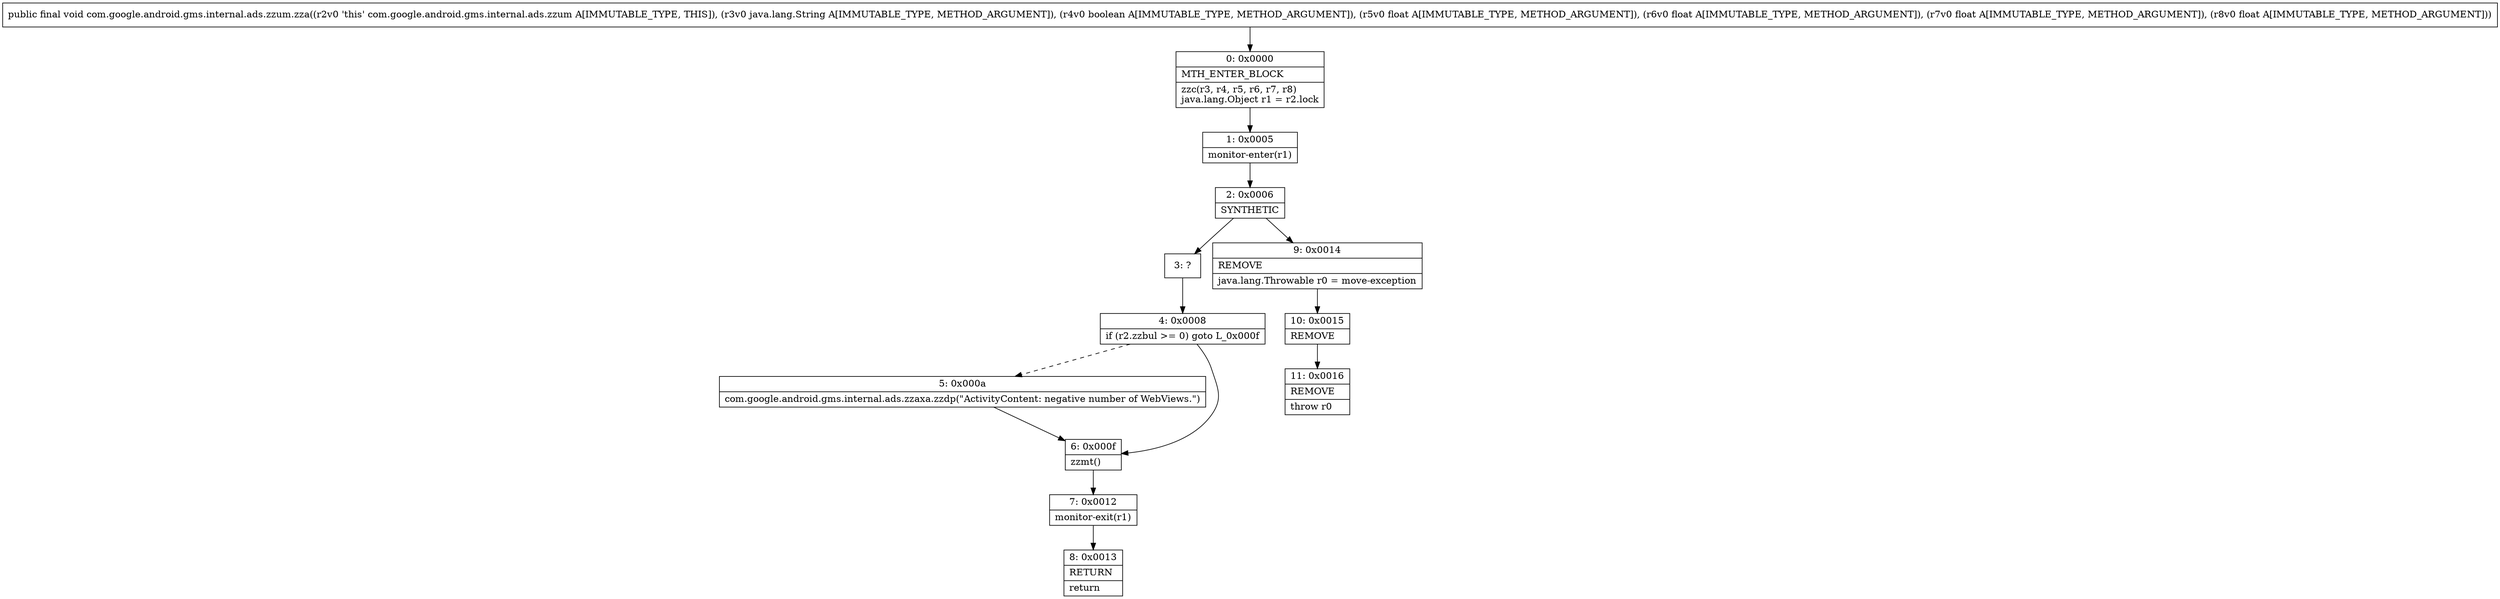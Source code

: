 digraph "CFG forcom.google.android.gms.internal.ads.zzum.zza(Ljava\/lang\/String;ZFFFF)V" {
Node_0 [shape=record,label="{0\:\ 0x0000|MTH_ENTER_BLOCK\l|zzc(r3, r4, r5, r6, r7, r8)\ljava.lang.Object r1 = r2.lock\l}"];
Node_1 [shape=record,label="{1\:\ 0x0005|monitor\-enter(r1)\l}"];
Node_2 [shape=record,label="{2\:\ 0x0006|SYNTHETIC\l}"];
Node_3 [shape=record,label="{3\:\ ?}"];
Node_4 [shape=record,label="{4\:\ 0x0008|if (r2.zzbul \>= 0) goto L_0x000f\l}"];
Node_5 [shape=record,label="{5\:\ 0x000a|com.google.android.gms.internal.ads.zzaxa.zzdp(\"ActivityContent: negative number of WebViews.\")\l}"];
Node_6 [shape=record,label="{6\:\ 0x000f|zzmt()\l}"];
Node_7 [shape=record,label="{7\:\ 0x0012|monitor\-exit(r1)\l}"];
Node_8 [shape=record,label="{8\:\ 0x0013|RETURN\l|return\l}"];
Node_9 [shape=record,label="{9\:\ 0x0014|REMOVE\l|java.lang.Throwable r0 = move\-exception\l}"];
Node_10 [shape=record,label="{10\:\ 0x0015|REMOVE\l}"];
Node_11 [shape=record,label="{11\:\ 0x0016|REMOVE\l|throw r0\l}"];
MethodNode[shape=record,label="{public final void com.google.android.gms.internal.ads.zzum.zza((r2v0 'this' com.google.android.gms.internal.ads.zzum A[IMMUTABLE_TYPE, THIS]), (r3v0 java.lang.String A[IMMUTABLE_TYPE, METHOD_ARGUMENT]), (r4v0 boolean A[IMMUTABLE_TYPE, METHOD_ARGUMENT]), (r5v0 float A[IMMUTABLE_TYPE, METHOD_ARGUMENT]), (r6v0 float A[IMMUTABLE_TYPE, METHOD_ARGUMENT]), (r7v0 float A[IMMUTABLE_TYPE, METHOD_ARGUMENT]), (r8v0 float A[IMMUTABLE_TYPE, METHOD_ARGUMENT])) }"];
MethodNode -> Node_0;
Node_0 -> Node_1;
Node_1 -> Node_2;
Node_2 -> Node_3;
Node_2 -> Node_9;
Node_3 -> Node_4;
Node_4 -> Node_5[style=dashed];
Node_4 -> Node_6;
Node_5 -> Node_6;
Node_6 -> Node_7;
Node_7 -> Node_8;
Node_9 -> Node_10;
Node_10 -> Node_11;
}

